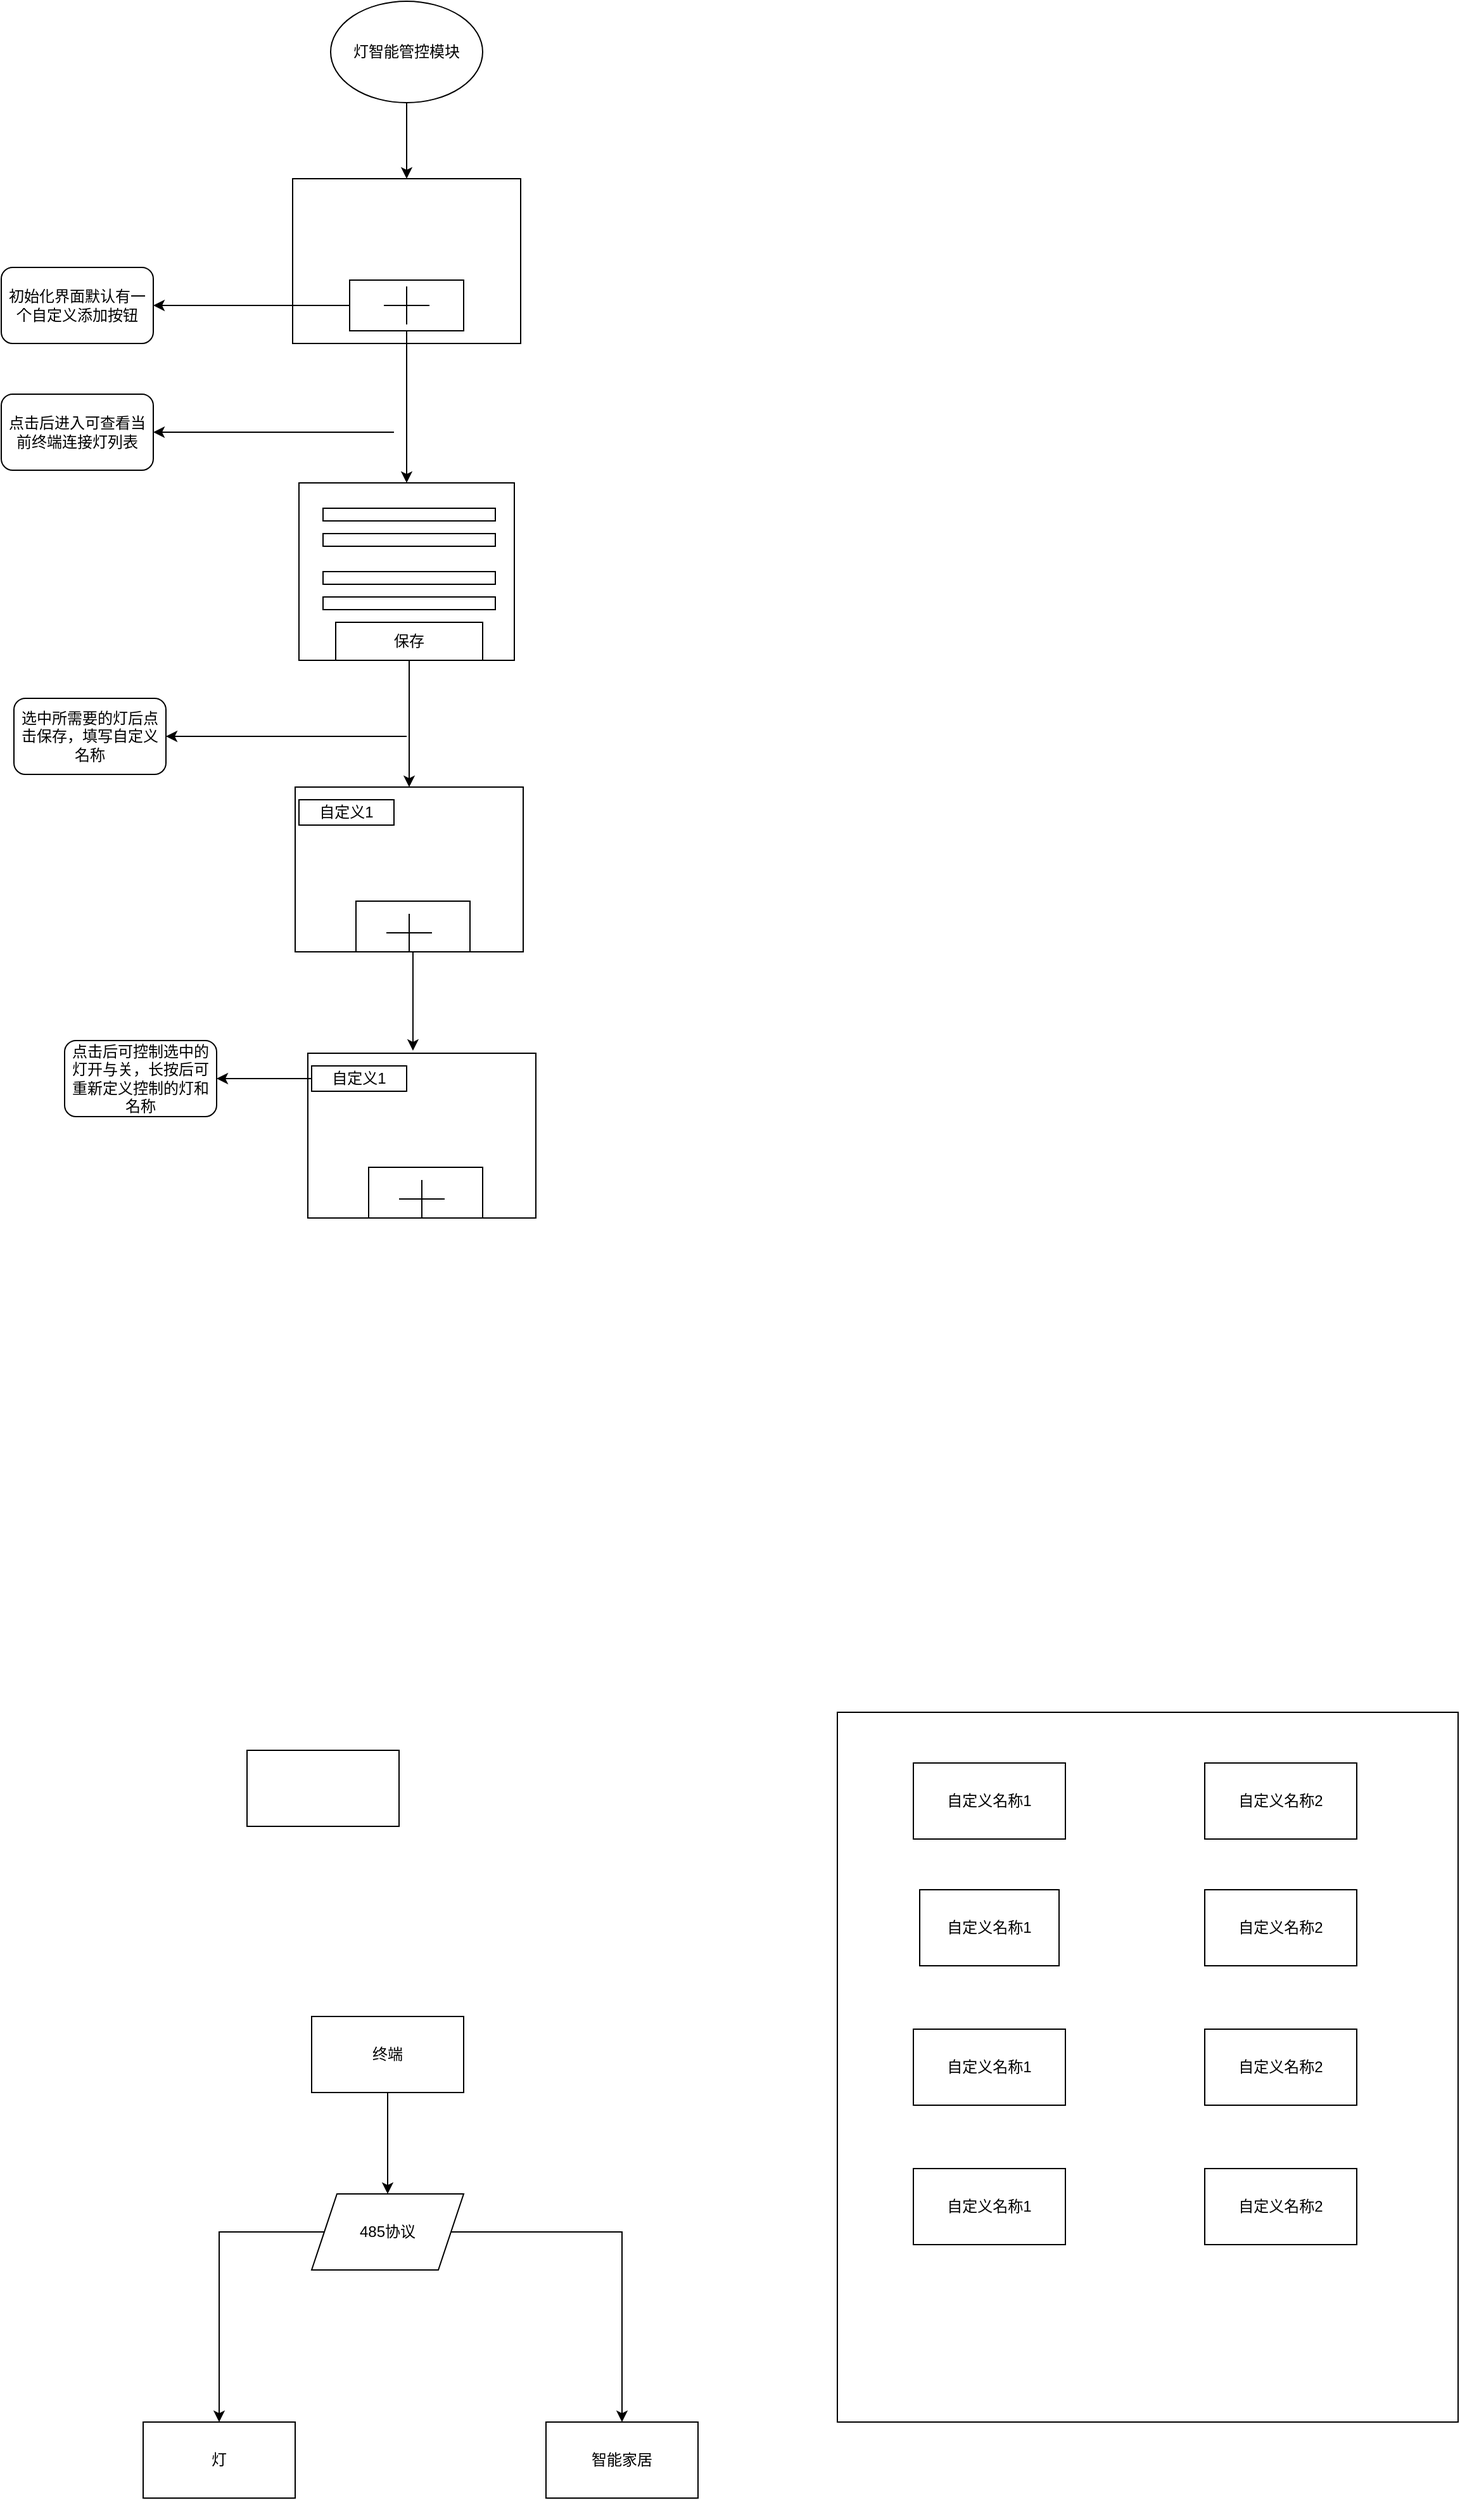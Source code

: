 <mxfile version="17.1.1" type="github">
  <diagram id="sC8Dn9gLM0qOhP2Wz6wK" name="第 1 页">
    <mxGraphModel dx="2062" dy="1122" grid="1" gridSize="10" guides="1" tooltips="1" connect="1" arrows="1" fold="1" page="1" pageScale="1" pageWidth="827" pageHeight="1169" math="0" shadow="0">
      <root>
        <mxCell id="0" />
        <mxCell id="1" parent="0" />
        <mxCell id="1xZW1lL9CZbo1leavQ0f-1" value="" style="rounded=0;whiteSpace=wrap;html=1;" vertex="1" parent="1">
          <mxGeometry x="330" y="400" width="180" height="130" as="geometry" />
        </mxCell>
        <mxCell id="1xZW1lL9CZbo1leavQ0f-7" style="edgeStyle=orthogonalEdgeStyle;rounded=0;orthogonalLoop=1;jettySize=auto;html=1;entryX=1;entryY=0.5;entryDx=0;entryDy=0;" edge="1" parent="1" source="1xZW1lL9CZbo1leavQ0f-4" target="1xZW1lL9CZbo1leavQ0f-6">
          <mxGeometry relative="1" as="geometry" />
        </mxCell>
        <mxCell id="1xZW1lL9CZbo1leavQ0f-8" style="edgeStyle=orthogonalEdgeStyle;rounded=0;orthogonalLoop=1;jettySize=auto;html=1;" edge="1" parent="1" source="1xZW1lL9CZbo1leavQ0f-4">
          <mxGeometry relative="1" as="geometry">
            <mxPoint x="420" y="640" as="targetPoint" />
          </mxGeometry>
        </mxCell>
        <mxCell id="1xZW1lL9CZbo1leavQ0f-4" value="" style="rounded=0;whiteSpace=wrap;html=1;" vertex="1" parent="1">
          <mxGeometry x="375" y="480" width="90" height="40" as="geometry" />
        </mxCell>
        <mxCell id="1xZW1lL9CZbo1leavQ0f-2" value="" style="shape=cross;whiteSpace=wrap;html=1;size=0;" vertex="1" parent="1">
          <mxGeometry x="402" y="485" width="36" height="30" as="geometry" />
        </mxCell>
        <mxCell id="1xZW1lL9CZbo1leavQ0f-6" value="初始化界面默认有一个自定义添加按钮" style="rounded=1;whiteSpace=wrap;html=1;" vertex="1" parent="1">
          <mxGeometry x="100" y="470" width="120" height="60" as="geometry" />
        </mxCell>
        <mxCell id="1xZW1lL9CZbo1leavQ0f-9" value="" style="rounded=0;whiteSpace=wrap;html=1;" vertex="1" parent="1">
          <mxGeometry x="335" y="640" width="170" height="140" as="geometry" />
        </mxCell>
        <mxCell id="1xZW1lL9CZbo1leavQ0f-10" value="点击后进入可查看当前终端连接灯列表" style="rounded=1;whiteSpace=wrap;html=1;" vertex="1" parent="1">
          <mxGeometry x="100" y="570" width="120" height="60" as="geometry" />
        </mxCell>
        <mxCell id="1xZW1lL9CZbo1leavQ0f-11" value="" style="rounded=0;whiteSpace=wrap;html=1;" vertex="1" parent="1">
          <mxGeometry x="354" y="660" width="136" height="10" as="geometry" />
        </mxCell>
        <mxCell id="1xZW1lL9CZbo1leavQ0f-12" value="" style="rounded=0;whiteSpace=wrap;html=1;" vertex="1" parent="1">
          <mxGeometry x="354" y="680" width="136" height="10" as="geometry" />
        </mxCell>
        <mxCell id="1xZW1lL9CZbo1leavQ0f-13" value="" style="rounded=0;whiteSpace=wrap;html=1;" vertex="1" parent="1">
          <mxGeometry x="354" y="710" width="136" height="10" as="geometry" />
        </mxCell>
        <mxCell id="1xZW1lL9CZbo1leavQ0f-14" value="" style="rounded=0;whiteSpace=wrap;html=1;" vertex="1" parent="1">
          <mxGeometry x="354" y="730" width="136" height="10" as="geometry" />
        </mxCell>
        <mxCell id="1xZW1lL9CZbo1leavQ0f-18" value="" style="endArrow=classic;html=1;rounded=0;entryX=1;entryY=0.5;entryDx=0;entryDy=0;" edge="1" parent="1" target="1xZW1lL9CZbo1leavQ0f-10">
          <mxGeometry width="50" height="50" relative="1" as="geometry">
            <mxPoint x="410" y="600" as="sourcePoint" />
            <mxPoint x="440" y="630" as="targetPoint" />
          </mxGeometry>
        </mxCell>
        <mxCell id="1xZW1lL9CZbo1leavQ0f-23" value="" style="edgeStyle=orthogonalEdgeStyle;rounded=0;orthogonalLoop=1;jettySize=auto;html=1;" edge="1" parent="1" source="1xZW1lL9CZbo1leavQ0f-19" target="1xZW1lL9CZbo1leavQ0f-20">
          <mxGeometry relative="1" as="geometry" />
        </mxCell>
        <mxCell id="1xZW1lL9CZbo1leavQ0f-19" value="保存" style="rounded=0;whiteSpace=wrap;html=1;" vertex="1" parent="1">
          <mxGeometry x="364" y="750" width="116" height="30" as="geometry" />
        </mxCell>
        <mxCell id="1xZW1lL9CZbo1leavQ0f-20" value="" style="rounded=0;whiteSpace=wrap;html=1;" vertex="1" parent="1">
          <mxGeometry x="332" y="880" width="180" height="130" as="geometry" />
        </mxCell>
        <mxCell id="1xZW1lL9CZbo1leavQ0f-33" style="edgeStyle=orthogonalEdgeStyle;rounded=0;orthogonalLoop=1;jettySize=auto;html=1;entryX=0.461;entryY=-0.015;entryDx=0;entryDy=0;entryPerimeter=0;" edge="1" parent="1" source="1xZW1lL9CZbo1leavQ0f-21" target="1xZW1lL9CZbo1leavQ0f-27">
          <mxGeometry relative="1" as="geometry" />
        </mxCell>
        <mxCell id="1xZW1lL9CZbo1leavQ0f-21" value="" style="rounded=0;whiteSpace=wrap;html=1;" vertex="1" parent="1">
          <mxGeometry x="380" y="970" width="90" height="40" as="geometry" />
        </mxCell>
        <mxCell id="1xZW1lL9CZbo1leavQ0f-22" value="" style="shape=cross;whiteSpace=wrap;html=1;size=0;" vertex="1" parent="1">
          <mxGeometry x="404" y="980" width="36" height="30" as="geometry" />
        </mxCell>
        <mxCell id="1xZW1lL9CZbo1leavQ0f-24" value="自定义1" style="rounded=0;whiteSpace=wrap;html=1;" vertex="1" parent="1">
          <mxGeometry x="335" y="890" width="75" height="20" as="geometry" />
        </mxCell>
        <mxCell id="1xZW1lL9CZbo1leavQ0f-25" value="选中所需要的灯后点击保存，填写自定义名称" style="rounded=1;whiteSpace=wrap;html=1;" vertex="1" parent="1">
          <mxGeometry x="110" y="810" width="120" height="60" as="geometry" />
        </mxCell>
        <mxCell id="1xZW1lL9CZbo1leavQ0f-26" value="" style="endArrow=classic;html=1;rounded=0;entryX=1;entryY=0.5;entryDx=0;entryDy=0;" edge="1" parent="1" target="1xZW1lL9CZbo1leavQ0f-25">
          <mxGeometry width="50" height="50" relative="1" as="geometry">
            <mxPoint x="420" y="840" as="sourcePoint" />
            <mxPoint x="440" y="720" as="targetPoint" />
          </mxGeometry>
        </mxCell>
        <mxCell id="1xZW1lL9CZbo1leavQ0f-27" value="" style="rounded=0;whiteSpace=wrap;html=1;" vertex="1" parent="1">
          <mxGeometry x="342" y="1090" width="180" height="130" as="geometry" />
        </mxCell>
        <mxCell id="1xZW1lL9CZbo1leavQ0f-28" value="" style="rounded=0;whiteSpace=wrap;html=1;" vertex="1" parent="1">
          <mxGeometry x="390" y="1180" width="90" height="40" as="geometry" />
        </mxCell>
        <mxCell id="1xZW1lL9CZbo1leavQ0f-29" value="" style="shape=cross;whiteSpace=wrap;html=1;size=0;" vertex="1" parent="1">
          <mxGeometry x="414" y="1190" width="36" height="30" as="geometry" />
        </mxCell>
        <mxCell id="1xZW1lL9CZbo1leavQ0f-35" value="" style="edgeStyle=orthogonalEdgeStyle;rounded=0;orthogonalLoop=1;jettySize=auto;html=1;" edge="1" parent="1" source="1xZW1lL9CZbo1leavQ0f-30" target="1xZW1lL9CZbo1leavQ0f-34">
          <mxGeometry relative="1" as="geometry" />
        </mxCell>
        <mxCell id="1xZW1lL9CZbo1leavQ0f-30" value="自定义1" style="rounded=0;whiteSpace=wrap;html=1;" vertex="1" parent="1">
          <mxGeometry x="345" y="1100" width="75" height="20" as="geometry" />
        </mxCell>
        <mxCell id="1xZW1lL9CZbo1leavQ0f-34" value="点击后可控制选中的灯开与关，长按后可重新定义控制的灯和名称" style="rounded=1;whiteSpace=wrap;html=1;" vertex="1" parent="1">
          <mxGeometry x="150" y="1080" width="120" height="60" as="geometry" />
        </mxCell>
        <mxCell id="1xZW1lL9CZbo1leavQ0f-37" value="" style="edgeStyle=orthogonalEdgeStyle;rounded=0;orthogonalLoop=1;jettySize=auto;html=1;" edge="1" parent="1" source="1xZW1lL9CZbo1leavQ0f-36" target="1xZW1lL9CZbo1leavQ0f-1">
          <mxGeometry relative="1" as="geometry" />
        </mxCell>
        <mxCell id="1xZW1lL9CZbo1leavQ0f-36" value="灯智能管控模块" style="ellipse;whiteSpace=wrap;html=1;" vertex="1" parent="1">
          <mxGeometry x="360" y="260" width="120" height="80" as="geometry" />
        </mxCell>
        <mxCell id="1xZW1lL9CZbo1leavQ0f-41" value="" style="edgeStyle=orthogonalEdgeStyle;rounded=0;orthogonalLoop=1;jettySize=auto;html=1;" edge="1" parent="1" source="1xZW1lL9CZbo1leavQ0f-38" target="1xZW1lL9CZbo1leavQ0f-40">
          <mxGeometry relative="1" as="geometry" />
        </mxCell>
        <mxCell id="1xZW1lL9CZbo1leavQ0f-38" value="终端" style="rounded=0;whiteSpace=wrap;html=1;" vertex="1" parent="1">
          <mxGeometry x="345" y="1850" width="120" height="60" as="geometry" />
        </mxCell>
        <mxCell id="1xZW1lL9CZbo1leavQ0f-39" value="灯" style="rounded=0;whiteSpace=wrap;html=1;" vertex="1" parent="1">
          <mxGeometry x="212" y="2170" width="120" height="60" as="geometry" />
        </mxCell>
        <mxCell id="1xZW1lL9CZbo1leavQ0f-42" style="edgeStyle=orthogonalEdgeStyle;rounded=0;orthogonalLoop=1;jettySize=auto;html=1;" edge="1" parent="1" source="1xZW1lL9CZbo1leavQ0f-40" target="1xZW1lL9CZbo1leavQ0f-39">
          <mxGeometry relative="1" as="geometry" />
        </mxCell>
        <mxCell id="1xZW1lL9CZbo1leavQ0f-44" value="" style="edgeStyle=orthogonalEdgeStyle;rounded=0;orthogonalLoop=1;jettySize=auto;html=1;" edge="1" parent="1" source="1xZW1lL9CZbo1leavQ0f-40" target="1xZW1lL9CZbo1leavQ0f-43">
          <mxGeometry relative="1" as="geometry" />
        </mxCell>
        <mxCell id="1xZW1lL9CZbo1leavQ0f-40" value="485协议" style="shape=parallelogram;perimeter=parallelogramPerimeter;whiteSpace=wrap;html=1;fixedSize=1;rounded=0;" vertex="1" parent="1">
          <mxGeometry x="345" y="1990" width="120" height="60" as="geometry" />
        </mxCell>
        <mxCell id="1xZW1lL9CZbo1leavQ0f-43" value="智能家居" style="whiteSpace=wrap;html=1;rounded=0;" vertex="1" parent="1">
          <mxGeometry x="530" y="2170" width="120" height="60" as="geometry" />
        </mxCell>
        <mxCell id="1xZW1lL9CZbo1leavQ0f-47" value="" style="verticalLabelPosition=bottom;verticalAlign=top;html=1;shape=mxgraph.basic.rect;fillColor2=none;strokeWidth=1;size=20;indent=5;" vertex="1" parent="1">
          <mxGeometry x="760" y="1610" width="490" height="560" as="geometry" />
        </mxCell>
        <mxCell id="1xZW1lL9CZbo1leavQ0f-50" value="" style="verticalLabelPosition=bottom;verticalAlign=top;html=1;shape=mxgraph.basic.rect;fillColor2=none;strokeWidth=1;size=20;indent=5;" vertex="1" parent="1">
          <mxGeometry x="294" y="1640" width="120" height="60" as="geometry" />
        </mxCell>
        <mxCell id="1xZW1lL9CZbo1leavQ0f-52" value="自定义名称1" style="rounded=0;whiteSpace=wrap;html=1;" vertex="1" parent="1">
          <mxGeometry x="820" y="1650" width="120" height="60" as="geometry" />
        </mxCell>
        <mxCell id="1xZW1lL9CZbo1leavQ0f-53" value="自定义名称2" style="rounded=0;whiteSpace=wrap;html=1;" vertex="1" parent="1">
          <mxGeometry x="1050" y="1650" width="120" height="60" as="geometry" />
        </mxCell>
        <mxCell id="1xZW1lL9CZbo1leavQ0f-54" value="自定义名称1" style="rounded=0;whiteSpace=wrap;html=1;" vertex="1" parent="1">
          <mxGeometry x="825" y="1750" width="110" height="60" as="geometry" />
        </mxCell>
        <mxCell id="1xZW1lL9CZbo1leavQ0f-55" value="自定义名称1" style="rounded=0;whiteSpace=wrap;html=1;" vertex="1" parent="1">
          <mxGeometry x="820" y="1860" width="120" height="60" as="geometry" />
        </mxCell>
        <mxCell id="1xZW1lL9CZbo1leavQ0f-56" value="自定义名称1" style="rounded=0;whiteSpace=wrap;html=1;" vertex="1" parent="1">
          <mxGeometry x="820" y="1970" width="120" height="60" as="geometry" />
        </mxCell>
        <mxCell id="1xZW1lL9CZbo1leavQ0f-57" value="自定义名称2" style="rounded=0;whiteSpace=wrap;html=1;" vertex="1" parent="1">
          <mxGeometry x="1050" y="1750" width="120" height="60" as="geometry" />
        </mxCell>
        <mxCell id="1xZW1lL9CZbo1leavQ0f-58" value="自定义名称2" style="rounded=0;whiteSpace=wrap;html=1;" vertex="1" parent="1">
          <mxGeometry x="1050" y="1860" width="120" height="60" as="geometry" />
        </mxCell>
        <mxCell id="1xZW1lL9CZbo1leavQ0f-59" value="自定义名称2" style="rounded=0;whiteSpace=wrap;html=1;" vertex="1" parent="1">
          <mxGeometry x="1050" y="1970" width="120" height="60" as="geometry" />
        </mxCell>
      </root>
    </mxGraphModel>
  </diagram>
</mxfile>
